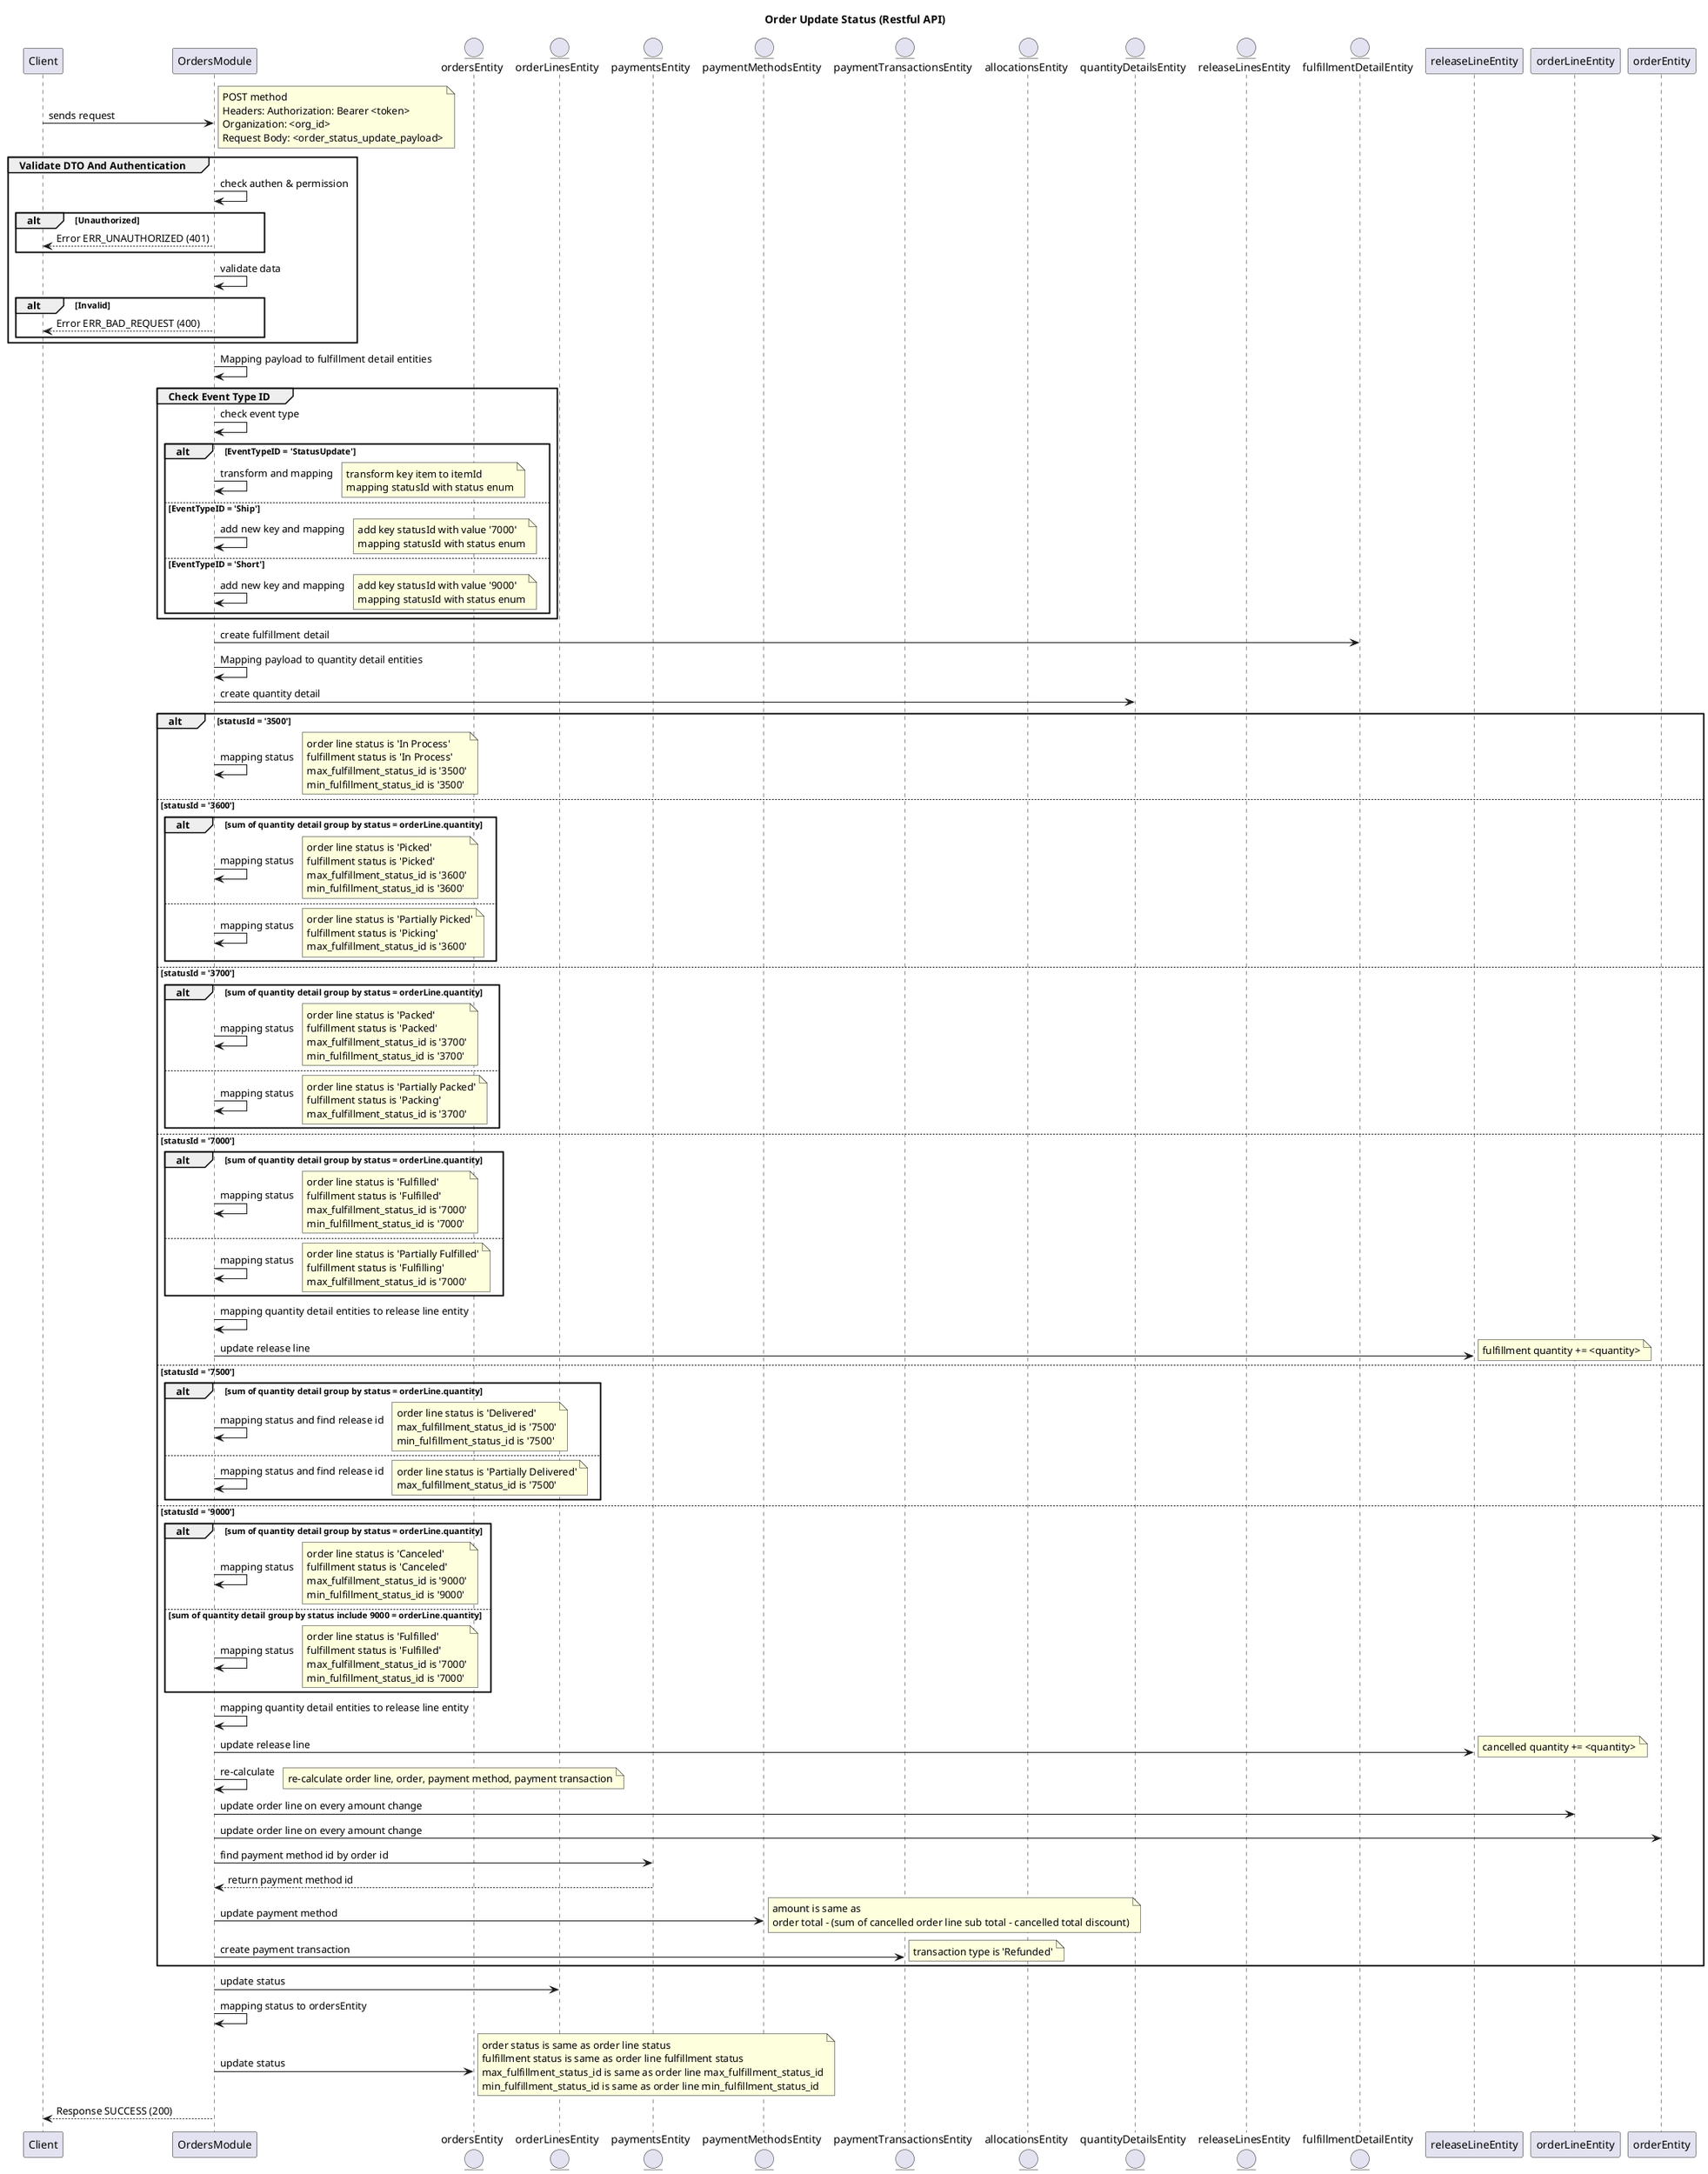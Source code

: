 @startuml

title Order Update Status (Restful API)

participant Client
participant OrdersModule
entity ordersEntity
entity orderLinesEntity
entity paymentsEntity
entity paymentMethodsEntity
entity paymentTransactionsEntity
entity allocationsEntity
entity quantityDetailsEntity
entity releaseLinesEntity
entity fulfillmentDetailEntity

Client -> OrdersModule : sends request
note right
POST method
Headers: Authorization: Bearer <token>
Organization: <org_id>
Request Body: <order_status_update_payload>
end note

group Validate DTO And Authentication
  OrdersModule -> OrdersModule : check authen & permission
  alt Unauthorized
    OrdersModule --> Client : Error ERR_UNAUTHORIZED (401)
  end
  OrdersModule -> OrdersModule : validate data
  alt Invalid
    OrdersModule --> Client : Error ERR_BAD_REQUEST (400)
  end
end

OrdersModule -> OrdersModule : Mapping payload to fulfillment detail entities

group Check Event Type ID
  OrdersModule -> OrdersModule : check event type
	
  alt EventTypeID = 'StatusUpdate'
		OrdersModule -> OrdersModule : transform and mapping
		note right
			transform key item to itemId
			mapping statusId with status enum
		end note
	else EventTypeID = 'Ship'
		OrdersModule -> OrdersModule : add new key and mapping
		note right
			add key statusId with value '7000'
			mapping statusId with status enum
		end note
	else EventTypeID = 'Short'
		OrdersModule -> OrdersModule : add new key and mapping
		note right
			add key statusId with value '9000'
			mapping statusId with status enum
		end note
	end
end

OrdersModule -> fulfillmentDetailEntity : create fulfillment detail
OrdersModule -> OrdersModule : Mapping payload to quantity detail entities
OrdersModule -> quantityDetailsEntity : create quantity detail

alt statusId = '3500'
	OrdersModule -> OrdersModule : mapping status
	note right
		order line status is 'In Process'
		fulfillment status is 'In Process'
		max_fulfillment_status_id is '3500'
		min_fulfillment_status_id is '3500'
	end note 
else statusId = '3600'
	alt sum of quantity detail group by status = orderLine.quantity
		OrdersModule -> OrdersModule : mapping status
		note right
			order line status is 'Picked'
			fulfillment status is 'Picked'
			max_fulfillment_status_id is '3600'
			min_fulfillment_status_id is '3600'
		end note 
	else 
		OrdersModule -> OrdersModule : mapping status
		note right
			order line status is 'Partially Picked'
			fulfillment status is 'Picking'
			max_fulfillment_status_id is '3600'
		end note 
	end
else statusId = '3700'
	alt sum of quantity detail group by status = orderLine.quantity
		OrdersModule -> OrdersModule : mapping status
		note right
			order line status is 'Packed'
			fulfillment status is 'Packed'
			max_fulfillment_status_id is '3700'
			min_fulfillment_status_id is '3700'
		end note 
	else 
		OrdersModule -> OrdersModule : mapping status
		note right
			order line status is 'Partially Packed'
			fulfillment status is 'Packing'
			max_fulfillment_status_id is '3700'
		end note 
	end
else statusId = '7000'
	alt sum of quantity detail group by status = orderLine.quantity
		OrdersModule -> OrdersModule : mapping status
		note right
			order line status is 'Fulfilled'
			fulfillment status is 'Fulfilled'
			max_fulfillment_status_id is '7000'
			min_fulfillment_status_id is '7000'
		end note 
	else 
		OrdersModule -> OrdersModule : mapping status
		note right
			order line status is 'Partially Fulfilled'
			fulfillment status is 'Fulfilling'
			max_fulfillment_status_id is '7000'
		end note 
	end

	OrdersModule -> OrdersModule : mapping quantity detail entities to release line entity
	OrdersModule -> releaseLineEntity : update release line
	note right
		fulfillment quantity += <quantity>
	end note
else statusId = '7500'
	alt sum of quantity detail group by status = orderLine.quantity
		OrdersModule -> OrdersModule : mapping status and find release id
		note right
			order line status is 'Delivered'
			max_fulfillment_status_id is '7500'
			min_fulfillment_status_id is '7500'
		end note 
	else 
		OrdersModule -> OrdersModule : mapping status and find release id
		note right
			order line status is 'Partially Delivered'
			max_fulfillment_status_id is '7500'
		end note 
	end
else statusId = '9000'
	alt sum of quantity detail group by status = orderLine.quantity
		OrdersModule -> OrdersModule : mapping status
		note right
			order line status is 'Canceled'
			fulfillment status is 'Canceled'
			max_fulfillment_status_id is '9000'
			min_fulfillment_status_id is '9000'
		end note 
	else sum of quantity detail group by status include 9000 = orderLine.quantity
		OrdersModule -> OrdersModule : mapping status
		note right
			order line status is 'Fulfilled'
			fulfillment status is 'Fulfilled'
			max_fulfillment_status_id is '7000'
			min_fulfillment_status_id is '7000'
		end note 
	end

	OrdersModule -> OrdersModule : mapping quantity detail entities to release line entity
	OrdersModule -> releaseLineEntity : update release line
	note right
		cancelled quantity += <quantity>
	end note

	OrdersModule -> OrdersModule : re-calculate
	note right
		re-calculate order line, order, payment method, payment transaction
	end note

	OrdersModule -> orderLineEntity : update order line on every amount change
	OrdersModule -> orderEntity : update order line on every amount change
	OrdersModule -> paymentsEntity : find payment method id by order id
	paymentsEntity --> OrdersModule : return payment method id
	OrdersModule -> paymentMethodsEntity : update payment method
	note right
		amount is same as 
		order total - (sum of cancelled order line sub total - cancelled total discount)
	end note
	OrdersModule -> paymentTransactionsEntity : create payment transaction
	note right
		transaction type is 'Refunded'
	end note

end

OrdersModule -> orderLinesEntity : update status
OrdersModule -> OrdersModule : mapping status to ordersEntity
OrdersModule -> ordersEntity : update status
note right
	order status is same as order line status
	fulfillment status is same as order line fulfillment status
	max_fulfillment_status_id is same as order line max_fulfillment_status_id
	min_fulfillment_status_id is same as order line min_fulfillment_status_id
end note


OrdersModule --> Client : Response SUCCESS (200)

@enduml